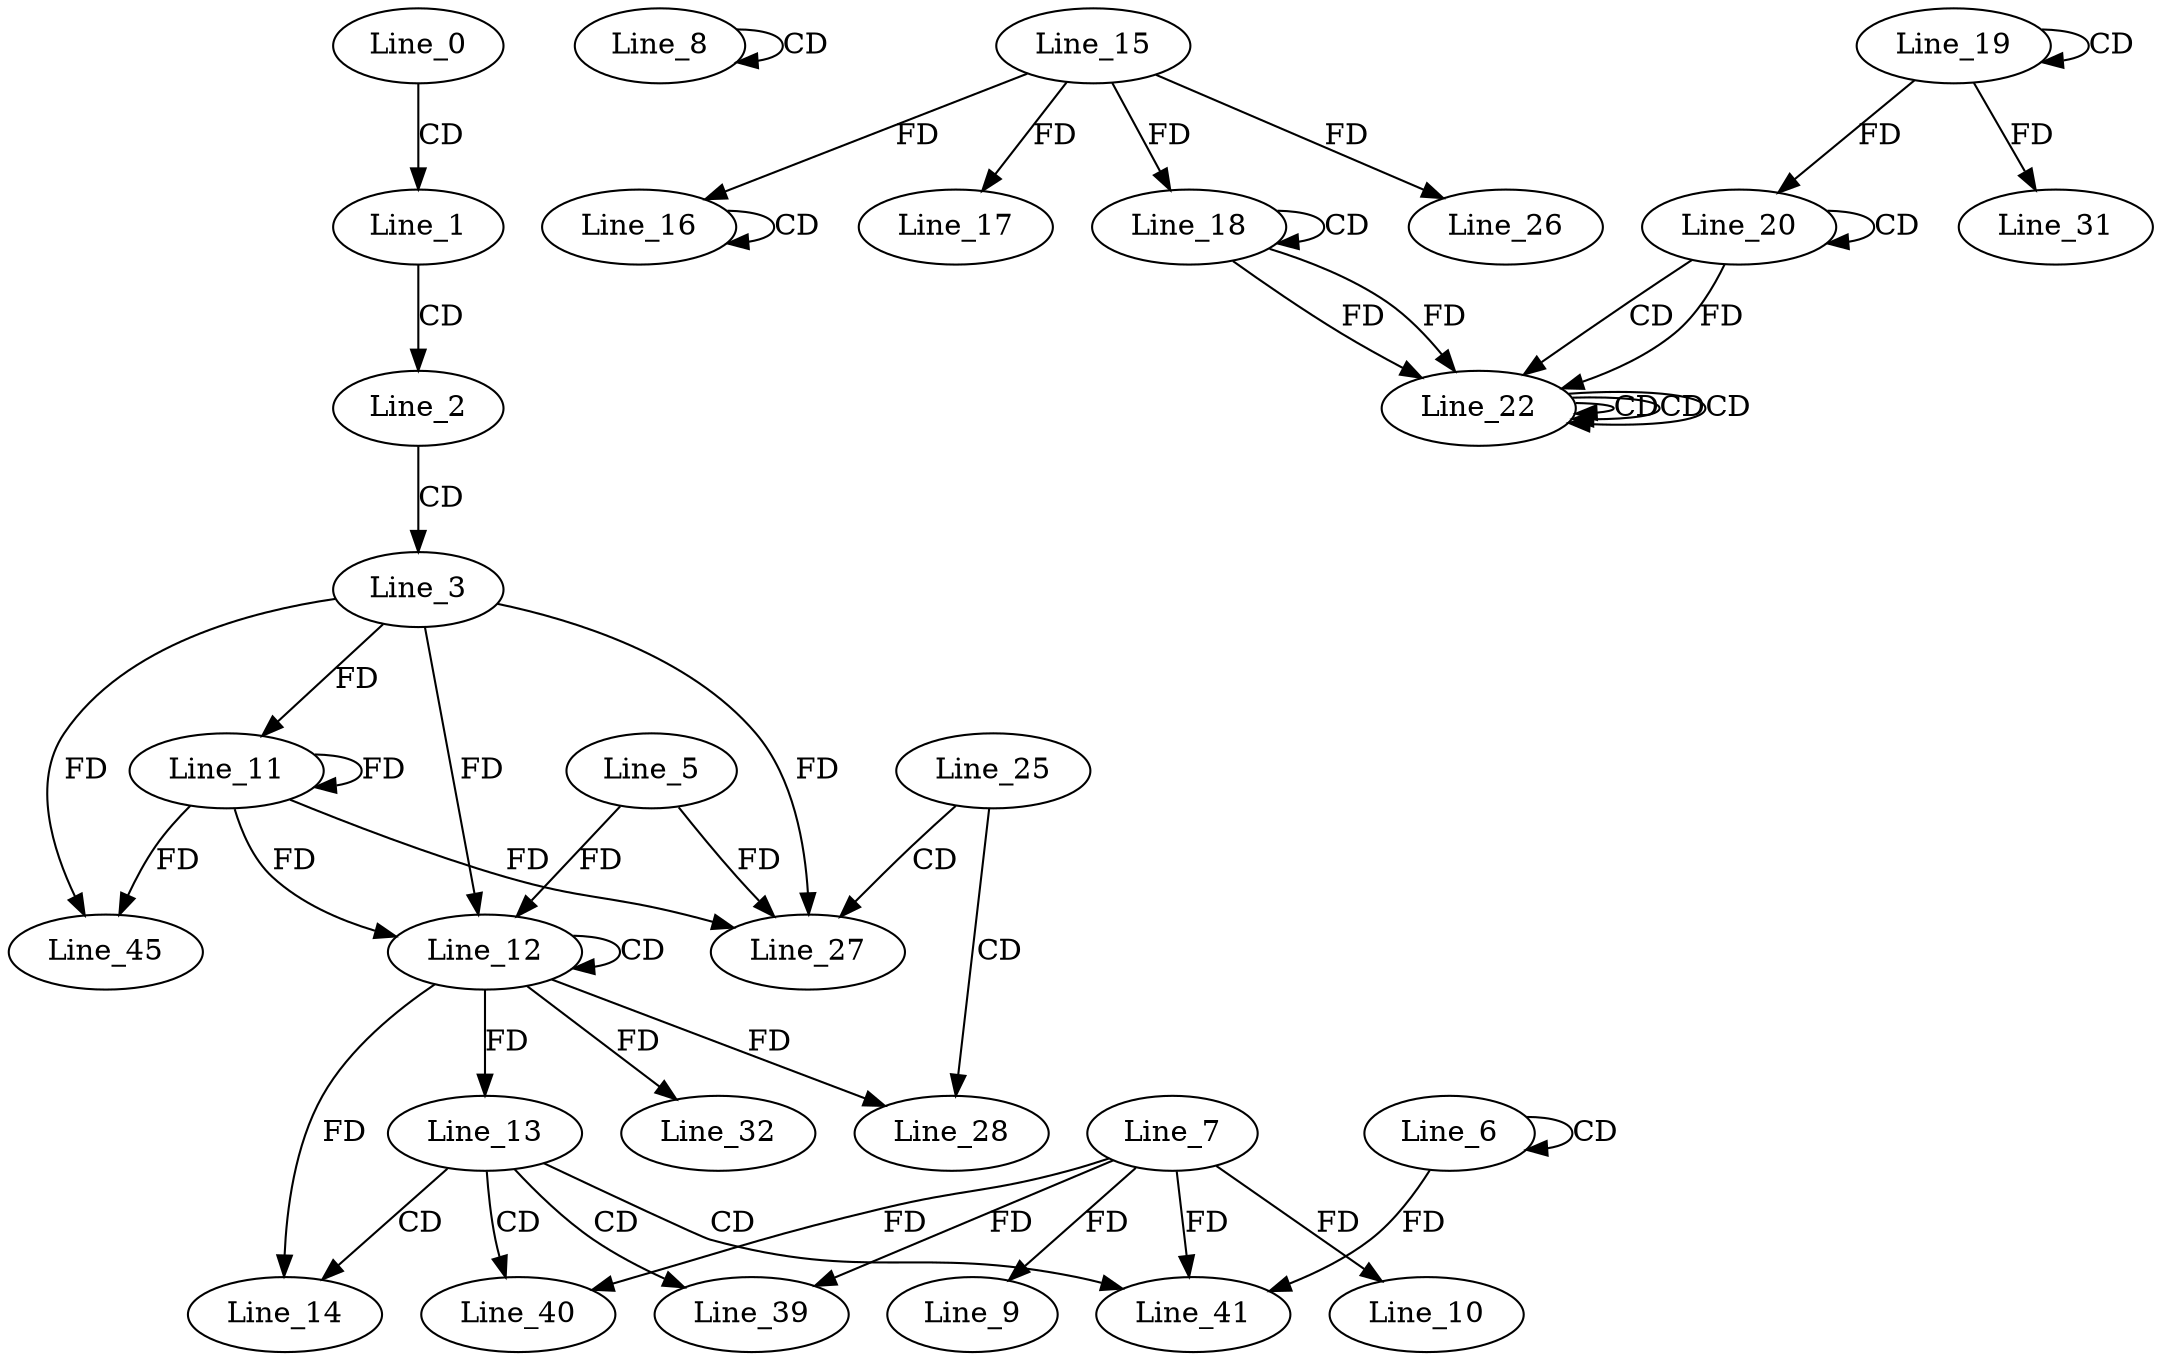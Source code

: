 digraph G {
  Line_0;
  Line_1;
  Line_2;
  Line_3;
  Line_6;
  Line_6;
  Line_8;
  Line_8;
  Line_7;
  Line_9;
  Line_10;
  Line_11;
  Line_12;
  Line_12;
  Line_5;
  Line_13;
  Line_13;
  Line_14;
  Line_14;
  Line_16;
  Line_16;
  Line_15;
  Line_16;
  Line_17;
  Line_18;
  Line_18;
  Line_18;
  Line_19;
  Line_19;
  Line_20;
  Line_20;
  Line_20;
  Line_22;
  Line_22;
  Line_22;
  Line_22;
  Line_26;
  Line_25;
  Line_27;
  Line_28;
  Line_28;
  Line_31;
  Line_32;
  Line_39;
  Line_40;
  Line_41;
  Line_45;
  Line_0 -> Line_1 [ label="CD" ];
  Line_1 -> Line_2 [ label="CD" ];
  Line_2 -> Line_3 [ label="CD" ];
  Line_6 -> Line_6 [ label="CD" ];
  Line_8 -> Line_8 [ label="CD" ];
  Line_7 -> Line_9 [ label="FD" ];
  Line_7 -> Line_10 [ label="FD" ];
  Line_3 -> Line_11 [ label="FD" ];
  Line_11 -> Line_11 [ label="FD" ];
  Line_12 -> Line_12 [ label="CD" ];
  Line_5 -> Line_12 [ label="FD" ];
  Line_3 -> Line_12 [ label="FD" ];
  Line_11 -> Line_12 [ label="FD" ];
  Line_12 -> Line_13 [ label="FD" ];
  Line_13 -> Line_14 [ label="CD" ];
  Line_12 -> Line_14 [ label="FD" ];
  Line_16 -> Line_16 [ label="CD" ];
  Line_15 -> Line_16 [ label="FD" ];
  Line_15 -> Line_17 [ label="FD" ];
  Line_18 -> Line_18 [ label="CD" ];
  Line_15 -> Line_18 [ label="FD" ];
  Line_19 -> Line_19 [ label="CD" ];
  Line_20 -> Line_20 [ label="CD" ];
  Line_19 -> Line_20 [ label="FD" ];
  Line_20 -> Line_22 [ label="CD" ];
  Line_18 -> Line_22 [ label="FD" ];
  Line_22 -> Line_22 [ label="CD" ];
  Line_20 -> Line_22 [ label="FD" ];
  Line_18 -> Line_22 [ label="FD" ];
  Line_22 -> Line_22 [ label="CD" ];
  Line_22 -> Line_22 [ label="CD" ];
  Line_15 -> Line_26 [ label="FD" ];
  Line_25 -> Line_27 [ label="CD" ];
  Line_5 -> Line_27 [ label="FD" ];
  Line_3 -> Line_27 [ label="FD" ];
  Line_11 -> Line_27 [ label="FD" ];
  Line_25 -> Line_28 [ label="CD" ];
  Line_12 -> Line_28 [ label="FD" ];
  Line_19 -> Line_31 [ label="FD" ];
  Line_12 -> Line_32 [ label="FD" ];
  Line_13 -> Line_39 [ label="CD" ];
  Line_7 -> Line_39 [ label="FD" ];
  Line_13 -> Line_40 [ label="CD" ];
  Line_7 -> Line_40 [ label="FD" ];
  Line_13 -> Line_41 [ label="CD" ];
  Line_6 -> Line_41 [ label="FD" ];
  Line_7 -> Line_41 [ label="FD" ];
  Line_3 -> Line_45 [ label="FD" ];
  Line_11 -> Line_45 [ label="FD" ];
}
